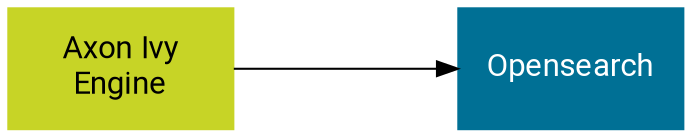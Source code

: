digraph overview {
  layout=neato;

  node [shape=box, height="0.8", width="2", color="#007095", style=filled, fixedsize="true", margin=0, 
        fontname="Roboto,Helvetica Neue,Arial,sans-serif", fontcolor="white", fontsize=15
       ]; 
       
  /* nodes */
  engine [label="Axon Ivy\nEngine",      pos="0.0,2.5!", height="0.8", width="1.5", color="#C7D426", fontcolor="black"];
  opensearch [ label="Opensearch", pos="3.0,2.5!", height="0.8", width="1.5",]
  
  /* edges */
  engine -> opensearch;
  
  /* edge labels */
    engine_opensearch [label="HTTP\n \nHTTPS", pos="1.5,2.5!", shape=none, fillcolor=none, fontsize="11"];
}